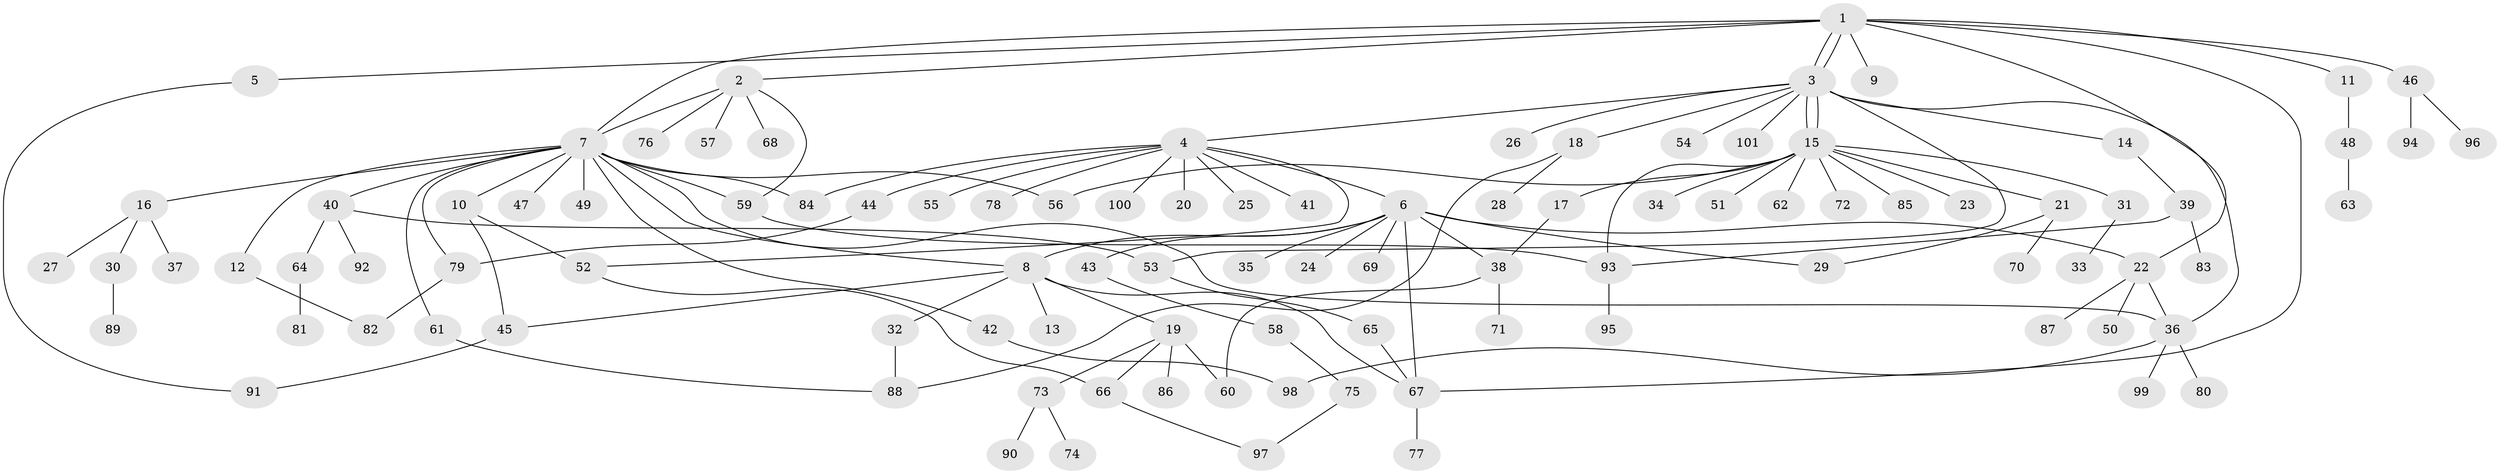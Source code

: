 // coarse degree distribution, {11: 0.02666666666666667, 5: 0.02666666666666667, 10: 0.02666666666666667, 2: 0.18666666666666668, 17: 0.013333333333333334, 7: 0.013333333333333334, 1: 0.49333333333333335, 3: 0.12, 12: 0.013333333333333334, 4: 0.06666666666666667, 6: 0.013333333333333334}
// Generated by graph-tools (version 1.1) at 2025/41/03/06/25 10:41:47]
// undirected, 101 vertices, 129 edges
graph export_dot {
graph [start="1"]
  node [color=gray90,style=filled];
  1;
  2;
  3;
  4;
  5;
  6;
  7;
  8;
  9;
  10;
  11;
  12;
  13;
  14;
  15;
  16;
  17;
  18;
  19;
  20;
  21;
  22;
  23;
  24;
  25;
  26;
  27;
  28;
  29;
  30;
  31;
  32;
  33;
  34;
  35;
  36;
  37;
  38;
  39;
  40;
  41;
  42;
  43;
  44;
  45;
  46;
  47;
  48;
  49;
  50;
  51;
  52;
  53;
  54;
  55;
  56;
  57;
  58;
  59;
  60;
  61;
  62;
  63;
  64;
  65;
  66;
  67;
  68;
  69;
  70;
  71;
  72;
  73;
  74;
  75;
  76;
  77;
  78;
  79;
  80;
  81;
  82;
  83;
  84;
  85;
  86;
  87;
  88;
  89;
  90;
  91;
  92;
  93;
  94;
  95;
  96;
  97;
  98;
  99;
  100;
  101;
  1 -- 2;
  1 -- 3;
  1 -- 3;
  1 -- 5;
  1 -- 7;
  1 -- 9;
  1 -- 11;
  1 -- 22;
  1 -- 46;
  1 -- 67;
  2 -- 7;
  2 -- 57;
  2 -- 59;
  2 -- 68;
  2 -- 76;
  3 -- 4;
  3 -- 14;
  3 -- 15;
  3 -- 15;
  3 -- 18;
  3 -- 26;
  3 -- 36;
  3 -- 53;
  3 -- 54;
  3 -- 101;
  4 -- 6;
  4 -- 20;
  4 -- 25;
  4 -- 41;
  4 -- 44;
  4 -- 52;
  4 -- 55;
  4 -- 78;
  4 -- 84;
  4 -- 100;
  5 -- 91;
  6 -- 8;
  6 -- 22;
  6 -- 24;
  6 -- 29;
  6 -- 35;
  6 -- 38;
  6 -- 43;
  6 -- 67;
  6 -- 69;
  7 -- 8;
  7 -- 10;
  7 -- 12;
  7 -- 16;
  7 -- 36;
  7 -- 40;
  7 -- 42;
  7 -- 47;
  7 -- 49;
  7 -- 56;
  7 -- 59;
  7 -- 61;
  7 -- 79;
  7 -- 84;
  8 -- 13;
  8 -- 19;
  8 -- 32;
  8 -- 45;
  8 -- 67;
  10 -- 45;
  10 -- 52;
  11 -- 48;
  12 -- 82;
  14 -- 39;
  15 -- 17;
  15 -- 21;
  15 -- 23;
  15 -- 31;
  15 -- 34;
  15 -- 51;
  15 -- 56;
  15 -- 62;
  15 -- 72;
  15 -- 85;
  15 -- 93;
  16 -- 27;
  16 -- 30;
  16 -- 37;
  17 -- 38;
  18 -- 28;
  18 -- 88;
  19 -- 60;
  19 -- 66;
  19 -- 73;
  19 -- 86;
  21 -- 29;
  21 -- 70;
  22 -- 36;
  22 -- 50;
  22 -- 87;
  30 -- 89;
  31 -- 33;
  32 -- 88;
  36 -- 80;
  36 -- 98;
  36 -- 99;
  38 -- 60;
  38 -- 71;
  39 -- 83;
  39 -- 93;
  40 -- 53;
  40 -- 64;
  40 -- 92;
  42 -- 98;
  43 -- 58;
  44 -- 79;
  45 -- 91;
  46 -- 94;
  46 -- 96;
  48 -- 63;
  52 -- 66;
  53 -- 65;
  58 -- 75;
  59 -- 93;
  61 -- 88;
  64 -- 81;
  65 -- 67;
  66 -- 97;
  67 -- 77;
  73 -- 74;
  73 -- 90;
  75 -- 97;
  79 -- 82;
  93 -- 95;
}
